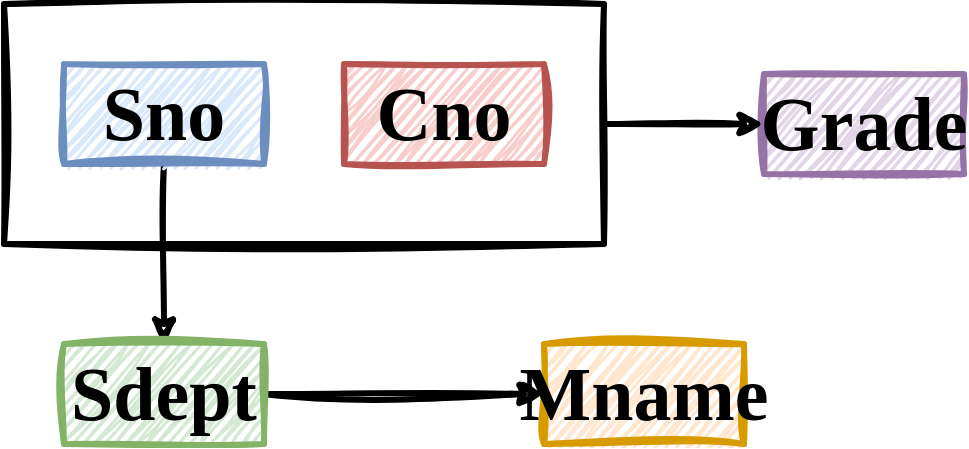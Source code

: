 <mxfile version="21.6.1" type="device">
  <diagram name="Page-1" id="pqYp5QZwDZC8PboqCt5T">
    <mxGraphModel dx="1114" dy="999" grid="1" gridSize="10" guides="1" tooltips="1" connect="1" arrows="1" fold="1" page="1" pageScale="1" pageWidth="850" pageHeight="1100" math="0" shadow="0">
      <root>
        <mxCell id="0" />
        <mxCell id="1" parent="0" />
        <mxCell id="WtiYeYRvq5zXqX4IWoTu-9" style="edgeStyle=orthogonalEdgeStyle;rounded=0;sketch=1;hachureGap=4;jiggle=2;curveFitting=1;orthogonalLoop=1;jettySize=auto;html=1;exitX=0.5;exitY=1;exitDx=0;exitDy=0;entryX=0.5;entryY=0;entryDx=0;entryDy=0;fontFamily=Architects Daughter;fontSource=https%3A%2F%2Ffonts.googleapis.com%2Fcss%3Ffamily%3DArchitects%2BDaughter;fontSize=16;strokeWidth=3;" edge="1" parent="1" source="WtiYeYRvq5zXqX4IWoTu-1" target="WtiYeYRvq5zXqX4IWoTu-3">
          <mxGeometry relative="1" as="geometry" />
        </mxCell>
        <mxCell id="WtiYeYRvq5zXqX4IWoTu-1" value="&lt;b&gt;&lt;font style=&quot;font-size: 38px;&quot;&gt;Sno&lt;/font&gt;&lt;/b&gt;" style="rounded=0;whiteSpace=wrap;html=1;sketch=1;hachureGap=4;jiggle=2;curveFitting=1;fontFamily=FZJingLeiS-R-GB;fontSize=28;fillColor=#dae8fc;strokeWidth=3;strokeColor=#6c8ebf;" vertex="1" parent="1">
          <mxGeometry x="240" y="370" width="100" height="50" as="geometry" />
        </mxCell>
        <mxCell id="WtiYeYRvq5zXqX4IWoTu-2" value="&lt;b&gt;&lt;font style=&quot;font-size: 38px;&quot;&gt;Cno&lt;/font&gt;&lt;/b&gt;" style="rounded=0;whiteSpace=wrap;html=1;sketch=1;hachureGap=4;jiggle=2;curveFitting=1;fontFamily=FZJingLeiS-R-GB;fontSize=28;fillColor=#f8cecc;strokeWidth=3;strokeColor=#b85450;" vertex="1" parent="1">
          <mxGeometry x="380" y="370" width="100" height="50" as="geometry" />
        </mxCell>
        <mxCell id="WtiYeYRvq5zXqX4IWoTu-10" style="edgeStyle=orthogonalEdgeStyle;rounded=0;sketch=1;hachureGap=4;jiggle=2;curveFitting=1;orthogonalLoop=1;jettySize=auto;html=1;exitX=1;exitY=0.5;exitDx=0;exitDy=0;entryX=0;entryY=0.5;entryDx=0;entryDy=0;fontFamily=Architects Daughter;fontSource=https%3A%2F%2Ffonts.googleapis.com%2Fcss%3Ffamily%3DArchitects%2BDaughter;fontSize=16;strokeWidth=3;" edge="1" parent="1" source="WtiYeYRvq5zXqX4IWoTu-3" target="WtiYeYRvq5zXqX4IWoTu-4">
          <mxGeometry relative="1" as="geometry" />
        </mxCell>
        <mxCell id="WtiYeYRvq5zXqX4IWoTu-3" value="&lt;b&gt;&lt;font style=&quot;font-size: 38px;&quot;&gt;Sdept&lt;/font&gt;&lt;/b&gt;" style="rounded=0;whiteSpace=wrap;html=1;sketch=1;hachureGap=4;jiggle=2;curveFitting=1;fontFamily=FZJingLeiS-R-GB;fontSize=28;fillColor=#d5e8d4;strokeWidth=3;strokeColor=#82b366;" vertex="1" parent="1">
          <mxGeometry x="240" y="510" width="100" height="50" as="geometry" />
        </mxCell>
        <mxCell id="WtiYeYRvq5zXqX4IWoTu-4" value="&lt;b&gt;&lt;font style=&quot;font-size: 38px;&quot;&gt;Mname&lt;/font&gt;&lt;/b&gt;" style="rounded=0;whiteSpace=wrap;html=1;sketch=1;hachureGap=4;jiggle=2;curveFitting=1;fontFamily=FZJingLeiS-R-GB;fontSize=28;fillColor=#ffe6cc;strokeWidth=3;strokeColor=#d79b00;" vertex="1" parent="1">
          <mxGeometry x="480" y="510" width="100" height="50" as="geometry" />
        </mxCell>
        <mxCell id="WtiYeYRvq5zXqX4IWoTu-6" value="&lt;b&gt;&lt;font style=&quot;font-size: 38px;&quot;&gt;Grade&lt;/font&gt;&lt;/b&gt;" style="rounded=0;whiteSpace=wrap;html=1;sketch=1;hachureGap=4;jiggle=2;curveFitting=1;fontFamily=FZJingLeiS-R-GB;fontSize=28;fillColor=#e1d5e7;strokeWidth=3;strokeColor=#9673a6;" vertex="1" parent="1">
          <mxGeometry x="590" y="375" width="100" height="50" as="geometry" />
        </mxCell>
        <mxCell id="WtiYeYRvq5zXqX4IWoTu-11" style="edgeStyle=orthogonalEdgeStyle;rounded=0;sketch=1;hachureGap=4;jiggle=2;curveFitting=1;orthogonalLoop=1;jettySize=auto;html=1;entryX=0;entryY=0.5;entryDx=0;entryDy=0;fontFamily=Architects Daughter;fontSource=https%3A%2F%2Ffonts.googleapis.com%2Fcss%3Ffamily%3DArchitects%2BDaughter;fontSize=16;strokeWidth=3;" edge="1" parent="1" source="WtiYeYRvq5zXqX4IWoTu-8" target="WtiYeYRvq5zXqX4IWoTu-6">
          <mxGeometry relative="1" as="geometry" />
        </mxCell>
        <mxCell id="WtiYeYRvq5zXqX4IWoTu-8" value="" style="rounded=0;whiteSpace=wrap;html=1;sketch=1;hachureGap=4;jiggle=2;curveFitting=1;fontFamily=FZJingLeiS-R-GB;fontSize=28;fillColor=none;strokeWidth=3;" vertex="1" parent="1">
          <mxGeometry x="210" y="340" width="300" height="120" as="geometry" />
        </mxCell>
      </root>
    </mxGraphModel>
  </diagram>
</mxfile>
